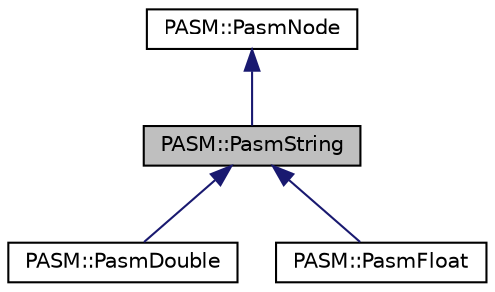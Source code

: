 digraph "PASM::PasmString"
{
  edge [fontname="Helvetica",fontsize="10",labelfontname="Helvetica",labelfontsize="10"];
  node [fontname="Helvetica",fontsize="10",shape=record];
  Node0 [label="PASM::PasmString",height=0.2,width=0.4,color="black", fillcolor="grey75", style="filled", fontcolor="black"];
  Node1 -> Node0 [dir="back",color="midnightblue",fontsize="10",style="solid"];
  Node1 [label="PASM::PasmNode",height=0.2,width=0.4,color="black", fillcolor="white", style="filled",URL="$classPASM_1_1PasmNode.html"];
  Node0 -> Node2 [dir="back",color="midnightblue",fontsize="10",style="solid"];
  Node2 [label="PASM::PasmDouble",height=0.2,width=0.4,color="black", fillcolor="white", style="filled",URL="$classPASM_1_1PasmDouble.html"];
  Node0 -> Node3 [dir="back",color="midnightblue",fontsize="10",style="solid"];
  Node3 [label="PASM::PasmFloat",height=0.2,width=0.4,color="black", fillcolor="white", style="filled",URL="$classPASM_1_1PasmFloat.html"];
}
